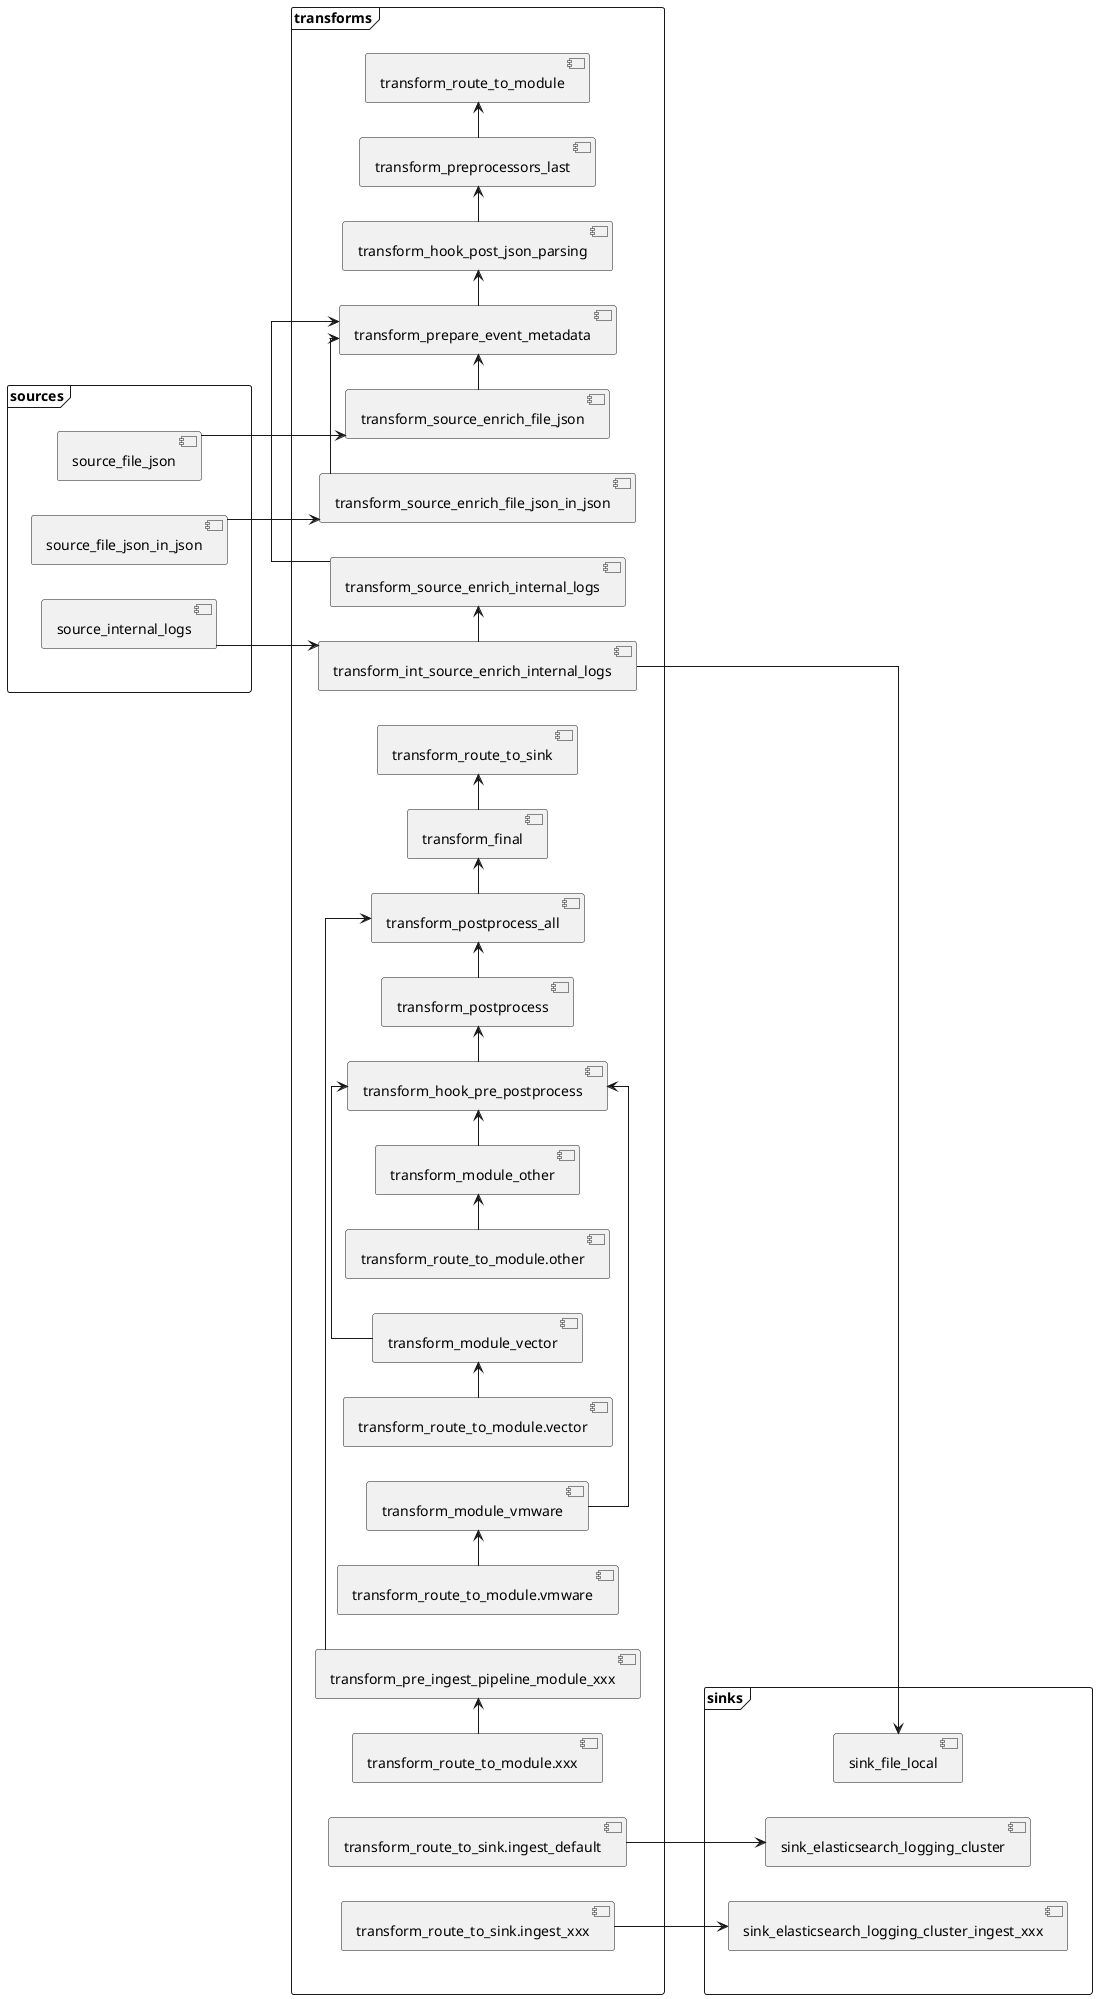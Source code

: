 @startuml
' The following is generated by gen_component_diagram, all changes will be lost.
left to right direction
skinparam linetype ortho

frame sources {
    component source_file_json
    component source_file_json_in_json
    component source_internal_logs
}

frame transforms {
    component transform_final
    component transform_hook_post_json_parsing
    component transform_hook_pre_postprocess
    component transform_int_source_enrich_internal_logs
    component transform_module_other
    component transform_module_vector
    component transform_module_vmware
    component transform_postprocess
    component transform_postprocess_all
    component transform_pre_ingest_pipeline_module_xxx
    component transform_prepare_event_metadata
    component transform_preprocessors_last
    component transform_route_to_module
    component transform_route_to_module.other
    component transform_route_to_module.vector
    component transform_route_to_module.vmware
    component transform_route_to_module.xxx
    component transform_route_to_sink
    component transform_route_to_sink.ingest_default
    component transform_route_to_sink.ingest_xxx
    component transform_source_enrich_file_json
    component transform_source_enrich_file_json_in_json
    component transform_source_enrich_internal_logs
}

frame sinks {
    component sink_elasticsearch_logging_cluster
    component sink_elasticsearch_logging_cluster_ingest_xxx
    component sink_file_local
}

sources -[hidden]-> transforms
transforms -[hidden]-> sinks

source_file_json -> transform_source_enrich_file_json
source_file_json_in_json -> transform_source_enrich_file_json_in_json
transform_int_source_enrich_internal_logs -> transform_source_enrich_internal_logs
transform_final -> transform_route_to_sink
source_internal_logs -> transform_int_source_enrich_internal_logs
transform_source_enrich_file_json -> transform_prepare_event_metadata
transform_source_enrich_file_json_in_json -> transform_prepare_event_metadata
transform_source_enrich_internal_logs -> transform_prepare_event_metadata
transform_hook_post_json_parsing -> transform_preprocessors_last
transform_hook_pre_postprocess -> transform_postprocess
transform_postprocess -> transform_postprocess_all
transform_pre_ingest_pipeline_module_xxx -> transform_postprocess_all
transform_route_to_module.other -> transform_module_other
transform_route_to_module.vector -> transform_module_vector
transform_route_to_module.vmware -> transform_module_vmware
transform_route_to_module.xxx -> transform_pre_ingest_pipeline_module_xxx
transform_prepare_event_metadata -> transform_hook_post_json_parsing
transform_preprocessors_last -> transform_route_to_module
transform_module_other -> transform_hook_pre_postprocess
transform_module_vector -> transform_hook_pre_postprocess
transform_module_vmware -> transform_hook_pre_postprocess
transform_postprocess_all -> transform_final
transform_route_to_sink.ingest_default -> sink_elasticsearch_logging_cluster
transform_route_to_sink.ingest_xxx -> sink_elasticsearch_logging_cluster_ingest_xxx
transform_int_source_enrich_internal_logs -> sink_file_local

@enduml
